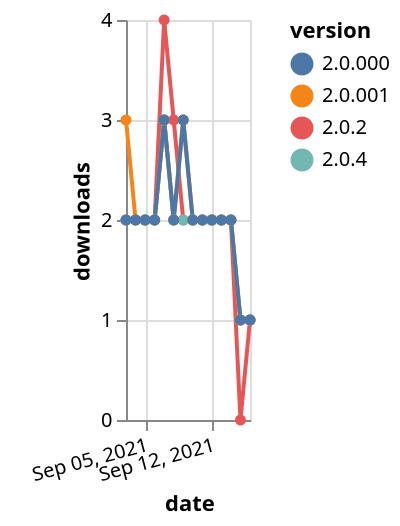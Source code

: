 {"$schema": "https://vega.github.io/schema/vega-lite/v5.json", "description": "A simple bar chart with embedded data.", "data": {"values": [{"date": "2021-09-03", "total": 482, "delta": 2, "version": "2.0.2"}, {"date": "2021-09-04", "total": 484, "delta": 2, "version": "2.0.2"}, {"date": "2021-09-05", "total": 486, "delta": 2, "version": "2.0.2"}, {"date": "2021-09-06", "total": 488, "delta": 2, "version": "2.0.2"}, {"date": "2021-09-07", "total": 492, "delta": 4, "version": "2.0.2"}, {"date": "2021-09-08", "total": 495, "delta": 3, "version": "2.0.2"}, {"date": "2021-09-09", "total": 497, "delta": 2, "version": "2.0.2"}, {"date": "2021-09-10", "total": 499, "delta": 2, "version": "2.0.2"}, {"date": "2021-09-11", "total": 501, "delta": 2, "version": "2.0.2"}, {"date": "2021-09-12", "total": 503, "delta": 2, "version": "2.0.2"}, {"date": "2021-09-13", "total": 505, "delta": 2, "version": "2.0.2"}, {"date": "2021-09-14", "total": 507, "delta": 2, "version": "2.0.2"}, {"date": "2021-09-15", "total": 507, "delta": 0, "version": "2.0.2"}, {"date": "2021-09-16", "total": 508, "delta": 1, "version": "2.0.2"}, {"date": "2021-09-03", "total": 302, "delta": 2, "version": "2.0.4"}, {"date": "2021-09-04", "total": 304, "delta": 2, "version": "2.0.4"}, {"date": "2021-09-05", "total": 306, "delta": 2, "version": "2.0.4"}, {"date": "2021-09-06", "total": 308, "delta": 2, "version": "2.0.4"}, {"date": "2021-09-07", "total": 311, "delta": 3, "version": "2.0.4"}, {"date": "2021-09-08", "total": 313, "delta": 2, "version": "2.0.4"}, {"date": "2021-09-09", "total": 315, "delta": 2, "version": "2.0.4"}, {"date": "2021-09-10", "total": 317, "delta": 2, "version": "2.0.4"}, {"date": "2021-09-11", "total": 319, "delta": 2, "version": "2.0.4"}, {"date": "2021-09-12", "total": 321, "delta": 2, "version": "2.0.4"}, {"date": "2021-09-13", "total": 323, "delta": 2, "version": "2.0.4"}, {"date": "2021-09-14", "total": 325, "delta": 2, "version": "2.0.4"}, {"date": "2021-09-15", "total": 326, "delta": 1, "version": "2.0.4"}, {"date": "2021-09-16", "total": 327, "delta": 1, "version": "2.0.4"}, {"date": "2021-09-03", "total": 478, "delta": 3, "version": "2.0.001"}, {"date": "2021-09-04", "total": 480, "delta": 2, "version": "2.0.001"}, {"date": "2021-09-05", "total": 482, "delta": 2, "version": "2.0.001"}, {"date": "2021-09-06", "total": 484, "delta": 2, "version": "2.0.001"}, {"date": "2021-09-07", "total": 487, "delta": 3, "version": "2.0.001"}, {"date": "2021-09-08", "total": 489, "delta": 2, "version": "2.0.001"}, {"date": "2021-09-09", "total": 492, "delta": 3, "version": "2.0.001"}, {"date": "2021-09-10", "total": 494, "delta": 2, "version": "2.0.001"}, {"date": "2021-09-11", "total": 496, "delta": 2, "version": "2.0.001"}, {"date": "2021-09-12", "total": 498, "delta": 2, "version": "2.0.001"}, {"date": "2021-09-13", "total": 500, "delta": 2, "version": "2.0.001"}, {"date": "2021-09-14", "total": 502, "delta": 2, "version": "2.0.001"}, {"date": "2021-09-15", "total": 503, "delta": 1, "version": "2.0.001"}, {"date": "2021-09-16", "total": 504, "delta": 1, "version": "2.0.001"}, {"date": "2021-09-03", "total": 478, "delta": 2, "version": "2.0.000"}, {"date": "2021-09-04", "total": 480, "delta": 2, "version": "2.0.000"}, {"date": "2021-09-05", "total": 482, "delta": 2, "version": "2.0.000"}, {"date": "2021-09-06", "total": 484, "delta": 2, "version": "2.0.000"}, {"date": "2021-09-07", "total": 487, "delta": 3, "version": "2.0.000"}, {"date": "2021-09-08", "total": 489, "delta": 2, "version": "2.0.000"}, {"date": "2021-09-09", "total": 492, "delta": 3, "version": "2.0.000"}, {"date": "2021-09-10", "total": 494, "delta": 2, "version": "2.0.000"}, {"date": "2021-09-11", "total": 496, "delta": 2, "version": "2.0.000"}, {"date": "2021-09-12", "total": 498, "delta": 2, "version": "2.0.000"}, {"date": "2021-09-13", "total": 500, "delta": 2, "version": "2.0.000"}, {"date": "2021-09-14", "total": 502, "delta": 2, "version": "2.0.000"}, {"date": "2021-09-15", "total": 503, "delta": 1, "version": "2.0.000"}, {"date": "2021-09-16", "total": 504, "delta": 1, "version": "2.0.000"}]}, "width": "container", "mark": {"type": "line", "point": {"filled": true}}, "encoding": {"x": {"field": "date", "type": "temporal", "timeUnit": "yearmonthdate", "title": "date", "axis": {"labelAngle": -15}}, "y": {"field": "delta", "type": "quantitative", "title": "downloads"}, "color": {"field": "version", "type": "nominal"}, "tooltip": {"field": "delta"}}}